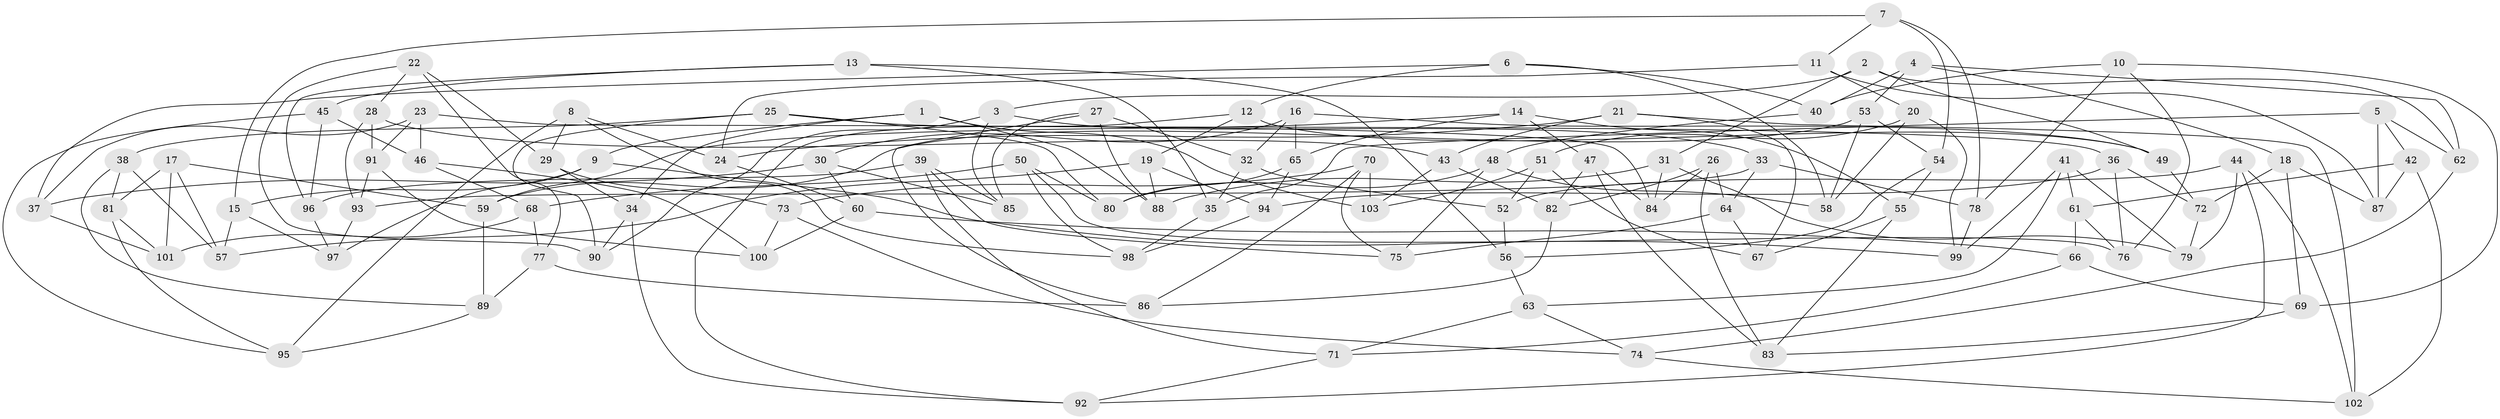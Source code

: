 // coarse degree distribution, {6: 0.6349206349206349, 4: 0.36507936507936506}
// Generated by graph-tools (version 1.1) at 2025/52/02/27/25 19:52:34]
// undirected, 103 vertices, 206 edges
graph export_dot {
graph [start="1"]
  node [color=gray90,style=filled];
  1;
  2;
  3;
  4;
  5;
  6;
  7;
  8;
  9;
  10;
  11;
  12;
  13;
  14;
  15;
  16;
  17;
  18;
  19;
  20;
  21;
  22;
  23;
  24;
  25;
  26;
  27;
  28;
  29;
  30;
  31;
  32;
  33;
  34;
  35;
  36;
  37;
  38;
  39;
  40;
  41;
  42;
  43;
  44;
  45;
  46;
  47;
  48;
  49;
  50;
  51;
  52;
  53;
  54;
  55;
  56;
  57;
  58;
  59;
  60;
  61;
  62;
  63;
  64;
  65;
  66;
  67;
  68;
  69;
  70;
  71;
  72;
  73;
  74;
  75;
  76;
  77;
  78;
  79;
  80;
  81;
  82;
  83;
  84;
  85;
  86;
  87;
  88;
  89;
  90;
  91;
  92;
  93;
  94;
  95;
  96;
  97;
  98;
  99;
  100;
  101;
  102;
  103;
  1 -- 9;
  1 -- 103;
  1 -- 34;
  1 -- 88;
  2 -- 62;
  2 -- 49;
  2 -- 3;
  2 -- 31;
  3 -- 85;
  3 -- 33;
  3 -- 90;
  4 -- 62;
  4 -- 18;
  4 -- 53;
  4 -- 40;
  5 -- 62;
  5 -- 35;
  5 -- 42;
  5 -- 87;
  6 -- 40;
  6 -- 58;
  6 -- 37;
  6 -- 12;
  7 -- 54;
  7 -- 78;
  7 -- 11;
  7 -- 15;
  8 -- 29;
  8 -- 24;
  8 -- 98;
  8 -- 95;
  9 -- 97;
  9 -- 99;
  9 -- 15;
  10 -- 40;
  10 -- 76;
  10 -- 78;
  10 -- 69;
  11 -- 87;
  11 -- 24;
  11 -- 20;
  12 -- 49;
  12 -- 19;
  12 -- 92;
  13 -- 56;
  13 -- 45;
  13 -- 96;
  13 -- 35;
  14 -- 55;
  14 -- 47;
  14 -- 59;
  14 -- 65;
  15 -- 57;
  15 -- 97;
  16 -- 32;
  16 -- 65;
  16 -- 49;
  16 -- 30;
  17 -- 101;
  17 -- 59;
  17 -- 81;
  17 -- 57;
  18 -- 72;
  18 -- 87;
  18 -- 69;
  19 -- 94;
  19 -- 57;
  19 -- 88;
  20 -- 51;
  20 -- 99;
  20 -- 58;
  21 -- 24;
  21 -- 43;
  21 -- 102;
  21 -- 67;
  22 -- 28;
  22 -- 90;
  22 -- 29;
  22 -- 77;
  23 -- 37;
  23 -- 46;
  23 -- 84;
  23 -- 91;
  24 -- 60;
  25 -- 36;
  25 -- 38;
  25 -- 90;
  25 -- 80;
  26 -- 64;
  26 -- 83;
  26 -- 84;
  26 -- 82;
  27 -- 85;
  27 -- 88;
  27 -- 86;
  27 -- 32;
  28 -- 93;
  28 -- 43;
  28 -- 91;
  29 -- 73;
  29 -- 34;
  30 -- 85;
  30 -- 37;
  30 -- 60;
  31 -- 84;
  31 -- 88;
  31 -- 79;
  32 -- 52;
  32 -- 35;
  33 -- 64;
  33 -- 78;
  33 -- 93;
  34 -- 92;
  34 -- 90;
  35 -- 98;
  36 -- 94;
  36 -- 76;
  36 -- 72;
  37 -- 101;
  38 -- 81;
  38 -- 57;
  38 -- 89;
  39 -- 71;
  39 -- 96;
  39 -- 85;
  39 -- 75;
  40 -- 48;
  41 -- 63;
  41 -- 79;
  41 -- 99;
  41 -- 61;
  42 -- 61;
  42 -- 87;
  42 -- 102;
  43 -- 103;
  43 -- 82;
  44 -- 92;
  44 -- 79;
  44 -- 52;
  44 -- 102;
  45 -- 46;
  45 -- 96;
  45 -- 95;
  46 -- 68;
  46 -- 100;
  47 -- 82;
  47 -- 83;
  47 -- 84;
  48 -- 58;
  48 -- 75;
  48 -- 80;
  49 -- 72;
  50 -- 80;
  50 -- 98;
  50 -- 68;
  50 -- 76;
  51 -- 67;
  51 -- 52;
  51 -- 103;
  52 -- 56;
  53 -- 59;
  53 -- 54;
  53 -- 58;
  54 -- 55;
  54 -- 56;
  55 -- 83;
  55 -- 67;
  56 -- 63;
  59 -- 89;
  60 -- 66;
  60 -- 100;
  61 -- 66;
  61 -- 76;
  62 -- 74;
  63 -- 74;
  63 -- 71;
  64 -- 75;
  64 -- 67;
  65 -- 80;
  65 -- 94;
  66 -- 71;
  66 -- 69;
  68 -- 77;
  68 -- 101;
  69 -- 83;
  70 -- 86;
  70 -- 75;
  70 -- 103;
  70 -- 73;
  71 -- 92;
  72 -- 79;
  73 -- 100;
  73 -- 74;
  74 -- 102;
  77 -- 86;
  77 -- 89;
  78 -- 99;
  81 -- 101;
  81 -- 95;
  82 -- 86;
  89 -- 95;
  91 -- 93;
  91 -- 100;
  93 -- 97;
  94 -- 98;
  96 -- 97;
}

